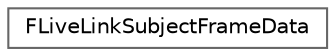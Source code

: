 digraph "Graphical Class Hierarchy"
{
 // INTERACTIVE_SVG=YES
 // LATEX_PDF_SIZE
  bgcolor="transparent";
  edge [fontname=Helvetica,fontsize=10,labelfontname=Helvetica,labelfontsize=10];
  node [fontname=Helvetica,fontsize=10,shape=box,height=0.2,width=0.4];
  rankdir="LR";
  Node0 [id="Node000000",label="FLiveLinkSubjectFrameData",height=0.2,width=0.4,color="grey40", fillcolor="white", style="filled",URL="$d4/ddc/structFLiveLinkSubjectFrameData.html",tooltip="Wrapper around static and dynamic data to be used when fetching a subject complete data."];
}
